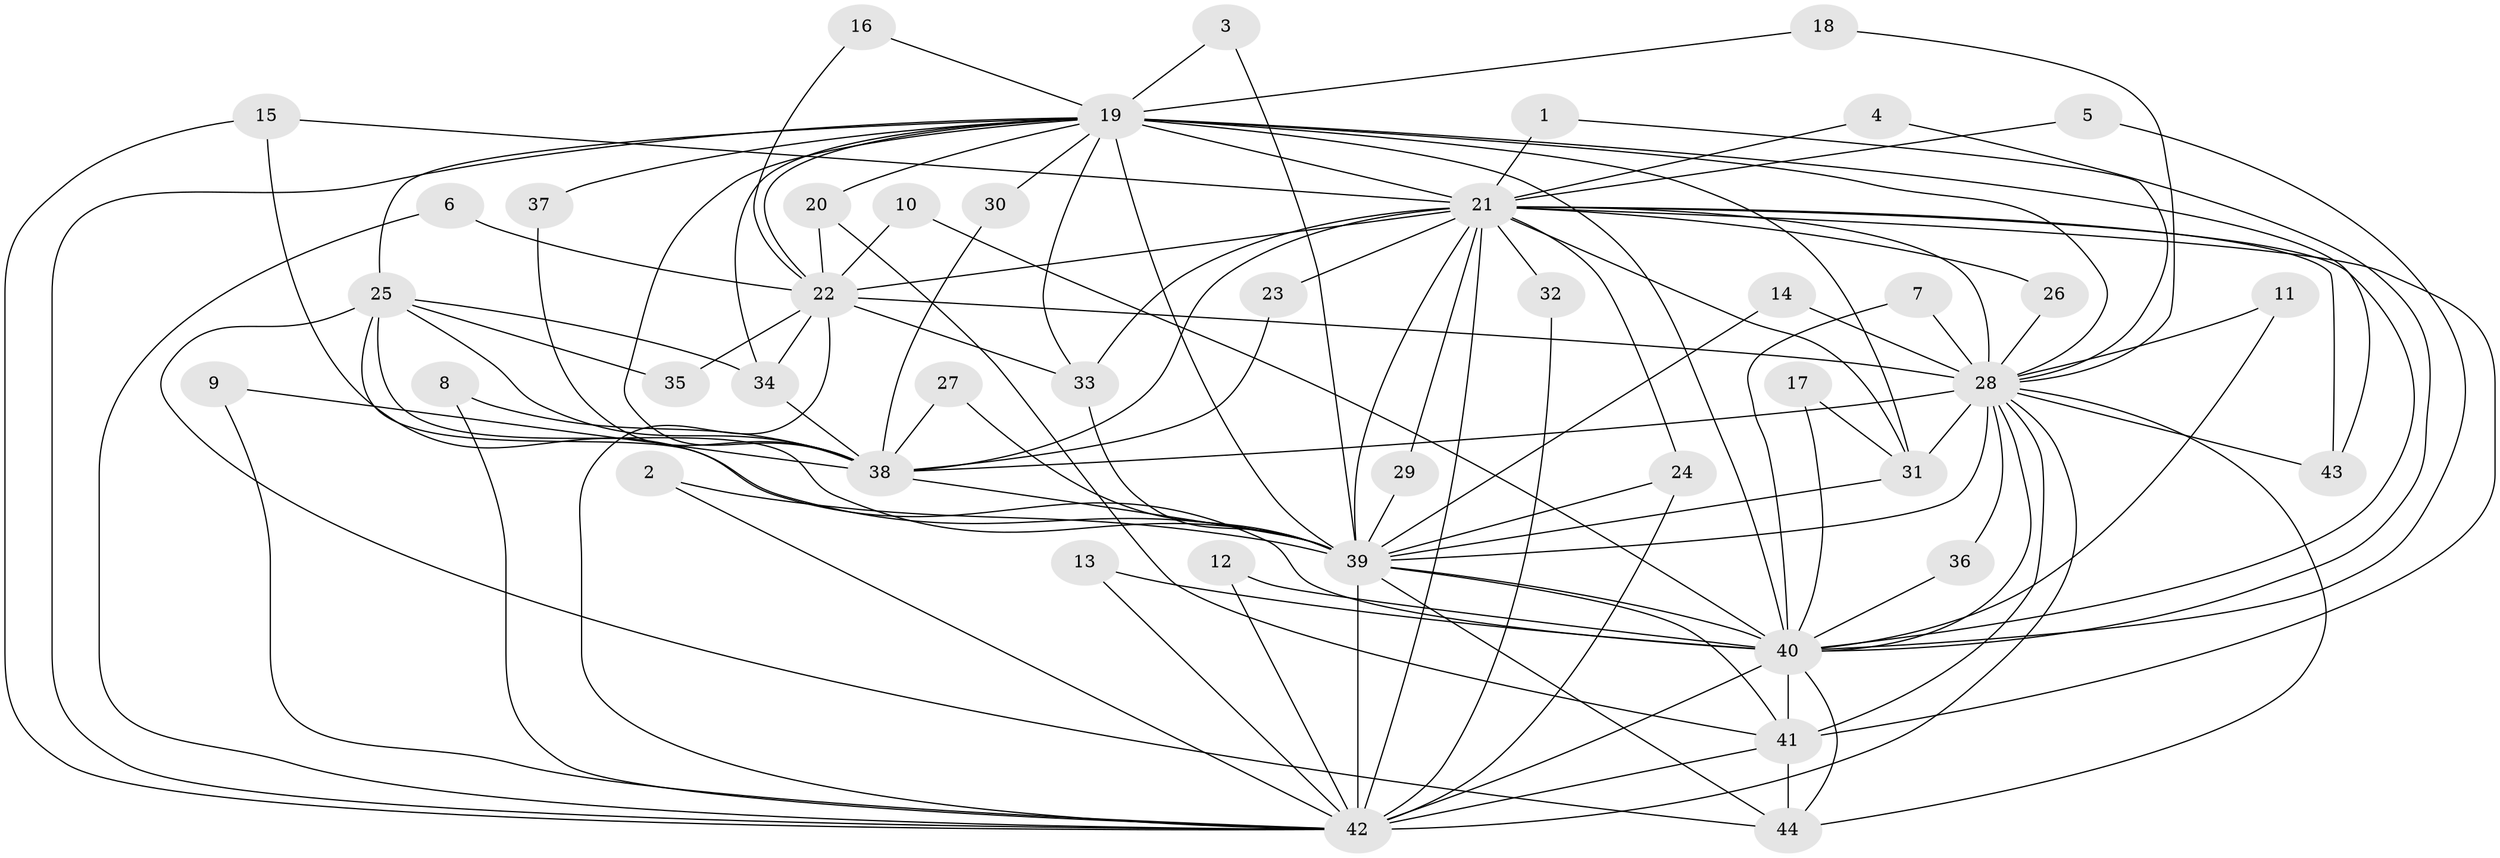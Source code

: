 // original degree distribution, {23: 0.022727272727272728, 19: 0.011363636363636364, 17: 0.011363636363636364, 11: 0.011363636363636364, 15: 0.011363636363636364, 22: 0.011363636363636364, 21: 0.022727272727272728, 14: 0.011363636363636364, 7: 0.011363636363636364, 2: 0.5454545454545454, 4: 0.125, 6: 0.022727272727272728, 12: 0.011363636363636364, 3: 0.17045454545454544}
// Generated by graph-tools (version 1.1) at 2025/49/03/09/25 03:49:44]
// undirected, 44 vertices, 113 edges
graph export_dot {
graph [start="1"]
  node [color=gray90,style=filled];
  1;
  2;
  3;
  4;
  5;
  6;
  7;
  8;
  9;
  10;
  11;
  12;
  13;
  14;
  15;
  16;
  17;
  18;
  19;
  20;
  21;
  22;
  23;
  24;
  25;
  26;
  27;
  28;
  29;
  30;
  31;
  32;
  33;
  34;
  35;
  36;
  37;
  38;
  39;
  40;
  41;
  42;
  43;
  44;
  1 -- 21 [weight=1.0];
  1 -- 28 [weight=1.0];
  2 -- 39 [weight=1.0];
  2 -- 42 [weight=1.0];
  3 -- 19 [weight=1.0];
  3 -- 39 [weight=1.0];
  4 -- 21 [weight=1.0];
  4 -- 40 [weight=1.0];
  5 -- 21 [weight=1.0];
  5 -- 40 [weight=1.0];
  6 -- 22 [weight=1.0];
  6 -- 42 [weight=1.0];
  7 -- 28 [weight=1.0];
  7 -- 40 [weight=1.0];
  8 -- 38 [weight=1.0];
  8 -- 42 [weight=1.0];
  9 -- 38 [weight=1.0];
  9 -- 42 [weight=1.0];
  10 -- 22 [weight=1.0];
  10 -- 40 [weight=1.0];
  11 -- 28 [weight=1.0];
  11 -- 40 [weight=1.0];
  12 -- 40 [weight=1.0];
  12 -- 42 [weight=1.0];
  13 -- 40 [weight=1.0];
  13 -- 42 [weight=1.0];
  14 -- 28 [weight=1.0];
  14 -- 39 [weight=1.0];
  15 -- 21 [weight=1.0];
  15 -- 39 [weight=1.0];
  15 -- 42 [weight=1.0];
  16 -- 19 [weight=1.0];
  16 -- 22 [weight=1.0];
  17 -- 31 [weight=1.0];
  17 -- 40 [weight=1.0];
  18 -- 19 [weight=1.0];
  18 -- 28 [weight=1.0];
  19 -- 20 [weight=1.0];
  19 -- 21 [weight=2.0];
  19 -- 22 [weight=1.0];
  19 -- 25 [weight=2.0];
  19 -- 28 [weight=2.0];
  19 -- 30 [weight=1.0];
  19 -- 31 [weight=1.0];
  19 -- 33 [weight=1.0];
  19 -- 34 [weight=1.0];
  19 -- 37 [weight=1.0];
  19 -- 38 [weight=1.0];
  19 -- 39 [weight=3.0];
  19 -- 40 [weight=2.0];
  19 -- 42 [weight=1.0];
  19 -- 43 [weight=1.0];
  20 -- 22 [weight=1.0];
  20 -- 41 [weight=1.0];
  21 -- 22 [weight=2.0];
  21 -- 23 [weight=2.0];
  21 -- 24 [weight=1.0];
  21 -- 26 [weight=2.0];
  21 -- 28 [weight=4.0];
  21 -- 29 [weight=1.0];
  21 -- 31 [weight=1.0];
  21 -- 32 [weight=2.0];
  21 -- 33 [weight=2.0];
  21 -- 38 [weight=1.0];
  21 -- 39 [weight=6.0];
  21 -- 40 [weight=2.0];
  21 -- 41 [weight=1.0];
  21 -- 42 [weight=2.0];
  21 -- 43 [weight=2.0];
  22 -- 28 [weight=1.0];
  22 -- 33 [weight=1.0];
  22 -- 34 [weight=1.0];
  22 -- 35 [weight=1.0];
  22 -- 42 [weight=1.0];
  23 -- 38 [weight=1.0];
  24 -- 39 [weight=2.0];
  24 -- 42 [weight=1.0];
  25 -- 34 [weight=1.0];
  25 -- 35 [weight=1.0];
  25 -- 38 [weight=1.0];
  25 -- 39 [weight=1.0];
  25 -- 40 [weight=1.0];
  25 -- 44 [weight=1.0];
  26 -- 28 [weight=1.0];
  27 -- 38 [weight=1.0];
  27 -- 39 [weight=1.0];
  28 -- 31 [weight=2.0];
  28 -- 36 [weight=1.0];
  28 -- 38 [weight=1.0];
  28 -- 39 [weight=6.0];
  28 -- 40 [weight=2.0];
  28 -- 41 [weight=1.0];
  28 -- 42 [weight=2.0];
  28 -- 43 [weight=1.0];
  28 -- 44 [weight=1.0];
  29 -- 39 [weight=1.0];
  30 -- 38 [weight=1.0];
  31 -- 39 [weight=1.0];
  32 -- 42 [weight=1.0];
  33 -- 39 [weight=1.0];
  34 -- 38 [weight=1.0];
  36 -- 40 [weight=1.0];
  37 -- 38 [weight=1.0];
  38 -- 39 [weight=1.0];
  39 -- 40 [weight=3.0];
  39 -- 41 [weight=1.0];
  39 -- 42 [weight=4.0];
  39 -- 44 [weight=1.0];
  40 -- 41 [weight=2.0];
  40 -- 42 [weight=1.0];
  40 -- 44 [weight=1.0];
  41 -- 42 [weight=1.0];
  41 -- 44 [weight=1.0];
}
